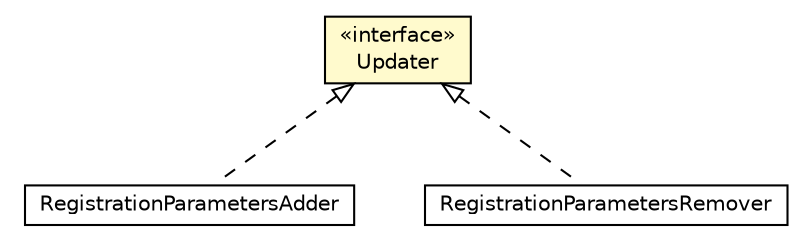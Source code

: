 #!/usr/local/bin/dot
#
# Class diagram 
# Generated by UMLGraph version R5_6-24-gf6e263 (http://www.umlgraph.org/)
#

digraph G {
	edge [fontname="Helvetica",fontsize=10,labelfontname="Helvetica",labelfontsize=10];
	node [fontname="Helvetica",fontsize=10,shape=plaintext];
	nodesep=0.25;
	ranksep=0.5;
	// org.universAAL.ri.gateway.proxies.updating.RegistrationParametersAdder
	c8372238 [label=<<table title="org.universAAL.ri.gateway.proxies.updating.RegistrationParametersAdder" border="0" cellborder="1" cellspacing="0" cellpadding="2" port="p" href="./RegistrationParametersAdder.html">
		<tr><td><table border="0" cellspacing="0" cellpadding="1">
<tr><td align="center" balign="center"> RegistrationParametersAdder </td></tr>
		</table></td></tr>
		</table>>, URL="./RegistrationParametersAdder.html", fontname="Helvetica", fontcolor="black", fontsize=10.0];
	// org.universAAL.ri.gateway.proxies.updating.Updater
	c8372239 [label=<<table title="org.universAAL.ri.gateway.proxies.updating.Updater" border="0" cellborder="1" cellspacing="0" cellpadding="2" port="p" bgcolor="lemonChiffon" href="./Updater.html">
		<tr><td><table border="0" cellspacing="0" cellpadding="1">
<tr><td align="center" balign="center"> &#171;interface&#187; </td></tr>
<tr><td align="center" balign="center"> Updater </td></tr>
		</table></td></tr>
		</table>>, URL="./Updater.html", fontname="Helvetica", fontcolor="black", fontsize=10.0];
	// org.universAAL.ri.gateway.proxies.updating.RegistrationParametersRemover
	c8372240 [label=<<table title="org.universAAL.ri.gateway.proxies.updating.RegistrationParametersRemover" border="0" cellborder="1" cellspacing="0" cellpadding="2" port="p" href="./RegistrationParametersRemover.html">
		<tr><td><table border="0" cellspacing="0" cellpadding="1">
<tr><td align="center" balign="center"> RegistrationParametersRemover </td></tr>
		</table></td></tr>
		</table>>, URL="./RegistrationParametersRemover.html", fontname="Helvetica", fontcolor="black", fontsize=10.0];
	//org.universAAL.ri.gateway.proxies.updating.RegistrationParametersAdder implements org.universAAL.ri.gateway.proxies.updating.Updater
	c8372239:p -> c8372238:p [dir=back,arrowtail=empty,style=dashed];
	//org.universAAL.ri.gateway.proxies.updating.RegistrationParametersRemover implements org.universAAL.ri.gateway.proxies.updating.Updater
	c8372239:p -> c8372240:p [dir=back,arrowtail=empty,style=dashed];
}


